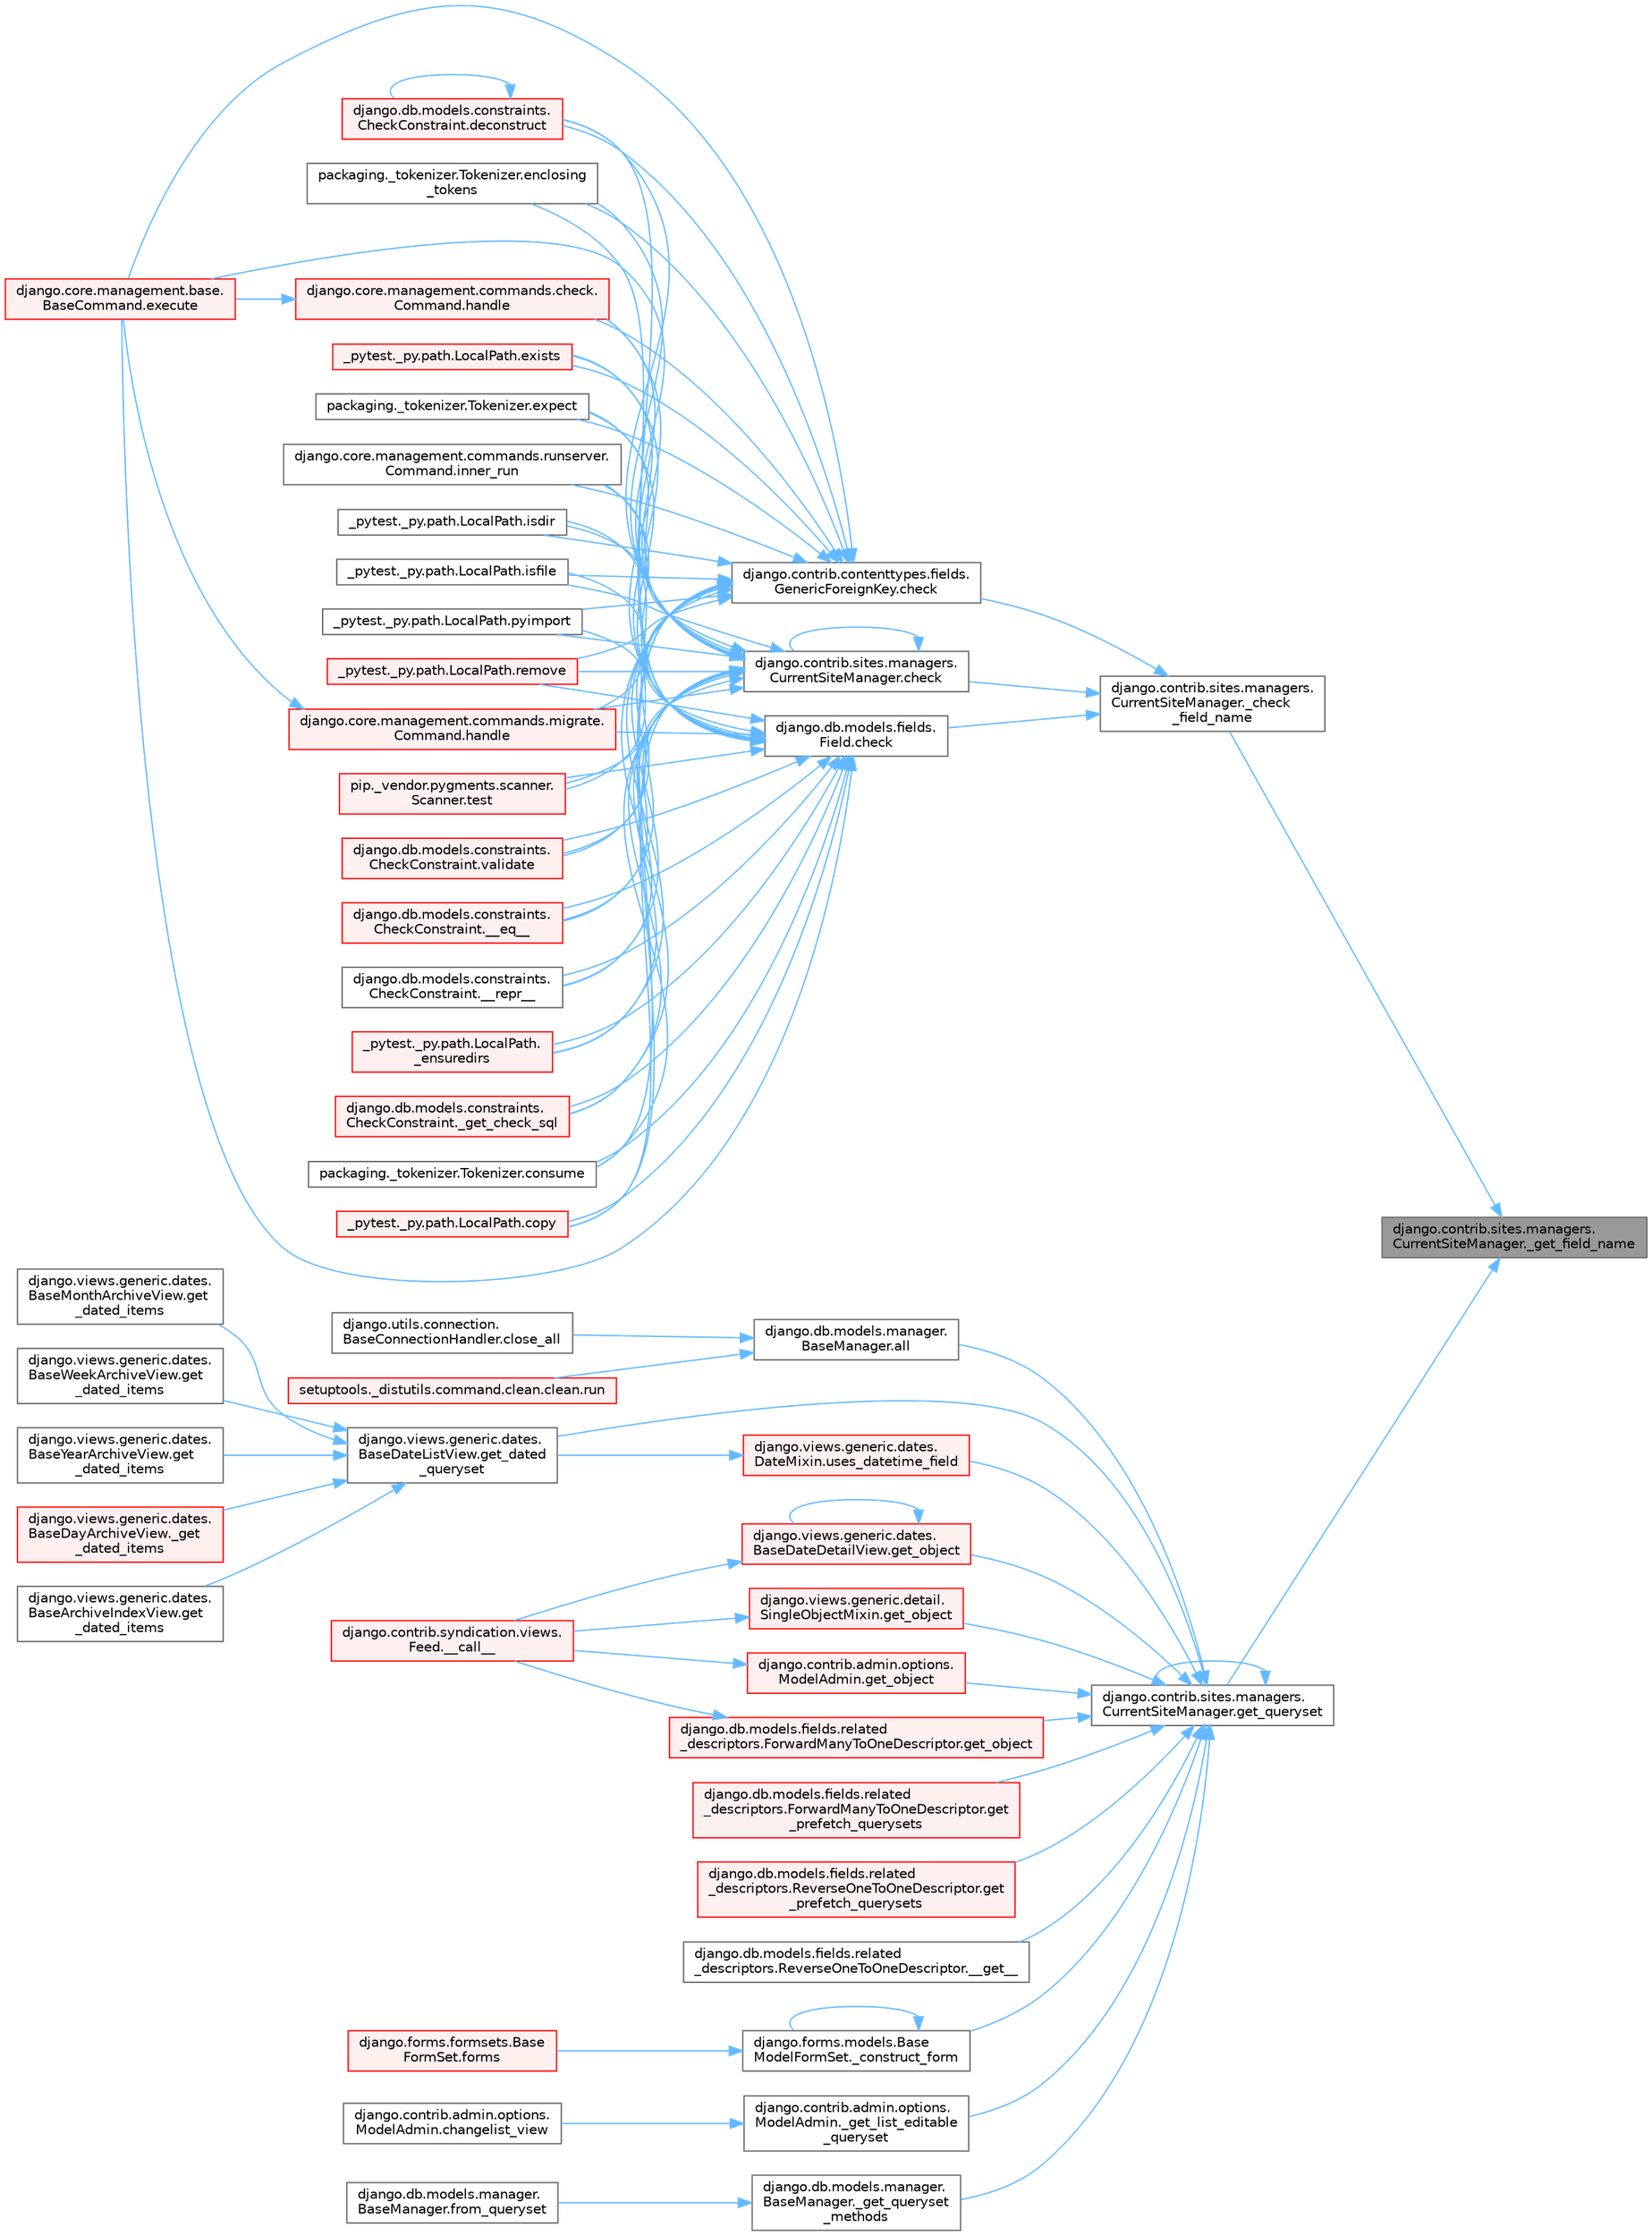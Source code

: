digraph "django.contrib.sites.managers.CurrentSiteManager._get_field_name"
{
 // LATEX_PDF_SIZE
  bgcolor="transparent";
  edge [fontname=Helvetica,fontsize=10,labelfontname=Helvetica,labelfontsize=10];
  node [fontname=Helvetica,fontsize=10,shape=box,height=0.2,width=0.4];
  rankdir="RL";
  Node1 [id="Node000001",label="django.contrib.sites.managers.\lCurrentSiteManager._get_field_name",height=0.2,width=0.4,color="gray40", fillcolor="grey60", style="filled", fontcolor="black",tooltip=" "];
  Node1 -> Node2 [id="edge1_Node000001_Node000002",dir="back",color="steelblue1",style="solid",tooltip=" "];
  Node2 [id="Node000002",label="django.contrib.sites.managers.\lCurrentSiteManager._check\l_field_name",height=0.2,width=0.4,color="grey40", fillcolor="white", style="filled",URL="$classdjango_1_1contrib_1_1sites_1_1managers_1_1_current_site_manager.html#a6b38540b60f8767d02f066b9792d84ba",tooltip=" "];
  Node2 -> Node3 [id="edge2_Node000002_Node000003",dir="back",color="steelblue1",style="solid",tooltip=" "];
  Node3 [id="Node000003",label="django.contrib.contenttypes.fields.\lGenericForeignKey.check",height=0.2,width=0.4,color="grey40", fillcolor="white", style="filled",URL="$classdjango_1_1contrib_1_1contenttypes_1_1fields_1_1_generic_foreign_key.html#a825d4540a94bc23ef0ce2a03f4ddb7fc",tooltip=" "];
  Node3 -> Node4 [id="edge3_Node000003_Node000004",dir="back",color="steelblue1",style="solid",tooltip=" "];
  Node4 [id="Node000004",label="django.db.models.constraints.\lCheckConstraint.__eq__",height=0.2,width=0.4,color="red", fillcolor="#FFF0F0", style="filled",URL="$classdjango_1_1db_1_1models_1_1constraints_1_1_check_constraint.html#a55875a553e53009967129f8b8a269475",tooltip=" "];
  Node3 -> Node13 [id="edge4_Node000003_Node000013",dir="back",color="steelblue1",style="solid",tooltip=" "];
  Node13 [id="Node000013",label="django.db.models.constraints.\lCheckConstraint.__repr__",height=0.2,width=0.4,color="grey40", fillcolor="white", style="filled",URL="$classdjango_1_1db_1_1models_1_1constraints_1_1_check_constraint.html#a5ee1e990e7235f77706fa7da45651b5f",tooltip=" "];
  Node3 -> Node14 [id="edge5_Node000003_Node000014",dir="back",color="steelblue1",style="solid",tooltip=" "];
  Node14 [id="Node000014",label="_pytest._py.path.LocalPath.\l_ensuredirs",height=0.2,width=0.4,color="red", fillcolor="#FFF0F0", style="filled",URL="$class__pytest_1_1__py_1_1path_1_1_local_path.html#a0fa56f7616aa9008fbda709b5bd46302",tooltip=" "];
  Node3 -> Node741 [id="edge6_Node000003_Node000741",dir="back",color="steelblue1",style="solid",tooltip=" "];
  Node741 [id="Node000741",label="django.db.models.constraints.\lCheckConstraint._get_check_sql",height=0.2,width=0.4,color="red", fillcolor="#FFF0F0", style="filled",URL="$classdjango_1_1db_1_1models_1_1constraints_1_1_check_constraint.html#ab552e7a1f32342445fc3de884f6602fa",tooltip=" "];
  Node3 -> Node729 [id="edge7_Node000003_Node000729",dir="back",color="steelblue1",style="solid",tooltip=" "];
  Node729 [id="Node000729",label="packaging._tokenizer.Tokenizer.consume",height=0.2,width=0.4,color="grey40", fillcolor="white", style="filled",URL="$classpackaging_1_1__tokenizer_1_1_tokenizer.html#aff74eaccaae690982aaaba5cb9a4d051",tooltip=" "];
  Node3 -> Node16 [id="edge8_Node000003_Node000016",dir="back",color="steelblue1",style="solid",tooltip=" "];
  Node16 [id="Node000016",label="_pytest._py.path.LocalPath.copy",height=0.2,width=0.4,color="red", fillcolor="#FFF0F0", style="filled",URL="$class__pytest_1_1__py_1_1path_1_1_local_path.html#a9eeecae0b90a7147e6bf23d6ea8fc6c0",tooltip=" "];
  Node3 -> Node744 [id="edge9_Node000003_Node000744",dir="back",color="steelblue1",style="solid",tooltip=" "];
  Node744 [id="Node000744",label="django.db.models.constraints.\lCheckConstraint.deconstruct",height=0.2,width=0.4,color="red", fillcolor="#FFF0F0", style="filled",URL="$classdjango_1_1db_1_1models_1_1constraints_1_1_check_constraint.html#ac92574d84d50d54d9cffa5abb756b970",tooltip=" "];
  Node744 -> Node744 [id="edge10_Node000744_Node000744",dir="back",color="steelblue1",style="solid",tooltip=" "];
  Node3 -> Node745 [id="edge11_Node000003_Node000745",dir="back",color="steelblue1",style="solid",tooltip=" "];
  Node745 [id="Node000745",label="packaging._tokenizer.Tokenizer.enclosing\l_tokens",height=0.2,width=0.4,color="grey40", fillcolor="white", style="filled",URL="$classpackaging_1_1__tokenizer_1_1_tokenizer.html#a27f8cfa7a5ed91e0cba1923b9b18da3d",tooltip=" "];
  Node3 -> Node746 [id="edge12_Node000003_Node000746",dir="back",color="steelblue1",style="solid",tooltip=" "];
  Node746 [id="Node000746",label="django.core.management.base.\lBaseCommand.execute",height=0.2,width=0.4,color="red", fillcolor="#FFF0F0", style="filled",URL="$classdjango_1_1core_1_1management_1_1base_1_1_base_command.html#a5621c1fb51be6a2deff6777d90c25ee0",tooltip=" "];
  Node3 -> Node747 [id="edge13_Node000003_Node000747",dir="back",color="steelblue1",style="solid",tooltip=" "];
  Node747 [id="Node000747",label="_pytest._py.path.LocalPath.exists",height=0.2,width=0.4,color="red", fillcolor="#FFF0F0", style="filled",URL="$class__pytest_1_1__py_1_1path_1_1_local_path.html#a3fbaec6b6f93562fa73a23530e92d148",tooltip=" "];
  Node3 -> Node748 [id="edge14_Node000003_Node000748",dir="back",color="steelblue1",style="solid",tooltip=" "];
  Node748 [id="Node000748",label="packaging._tokenizer.Tokenizer.expect",height=0.2,width=0.4,color="grey40", fillcolor="white", style="filled",URL="$classpackaging_1_1__tokenizer_1_1_tokenizer.html#a151b21b99f387eddd422cd0dcf2064dd",tooltip=" "];
  Node3 -> Node749 [id="edge15_Node000003_Node000749",dir="back",color="steelblue1",style="solid",tooltip=" "];
  Node749 [id="Node000749",label="django.core.management.commands.check.\lCommand.handle",height=0.2,width=0.4,color="red", fillcolor="#FFF0F0", style="filled",URL="$classdjango_1_1core_1_1management_1_1commands_1_1check_1_1_command.html#a4170f8ebcb94254dfffabf874e7c8a37",tooltip=" "];
  Node749 -> Node746 [id="edge16_Node000749_Node000746",dir="back",color="steelblue1",style="solid",tooltip=" "];
  Node3 -> Node879 [id="edge17_Node000003_Node000879",dir="back",color="steelblue1",style="solid",tooltip=" "];
  Node879 [id="Node000879",label="django.core.management.commands.migrate.\lCommand.handle",height=0.2,width=0.4,color="red", fillcolor="#FFF0F0", style="filled",URL="$classdjango_1_1core_1_1management_1_1commands_1_1migrate_1_1_command.html#a659ec347367471d5c828fc3520ebc0fa",tooltip=" "];
  Node879 -> Node746 [id="edge18_Node000879_Node000746",dir="back",color="steelblue1",style="solid",tooltip=" "];
  Node3 -> Node984 [id="edge19_Node000003_Node000984",dir="back",color="steelblue1",style="solid",tooltip=" "];
  Node984 [id="Node000984",label="django.core.management.commands.runserver.\lCommand.inner_run",height=0.2,width=0.4,color="grey40", fillcolor="white", style="filled",URL="$classdjango_1_1core_1_1management_1_1commands_1_1runserver_1_1_command.html#acfb4f8a23c7de4b2d14ba1acbe99e76c",tooltip=" "];
  Node3 -> Node1009 [id="edge20_Node000003_Node001009",dir="back",color="steelblue1",style="solid",tooltip=" "];
  Node1009 [id="Node001009",label="_pytest._py.path.LocalPath.isdir",height=0.2,width=0.4,color="grey40", fillcolor="white", style="filled",URL="$class__pytest_1_1__py_1_1path_1_1_local_path.html#a72eece012fd05a880c867add66eee8ed",tooltip=" "];
  Node3 -> Node1010 [id="edge21_Node000003_Node001010",dir="back",color="steelblue1",style="solid",tooltip=" "];
  Node1010 [id="Node001010",label="_pytest._py.path.LocalPath.isfile",height=0.2,width=0.4,color="grey40", fillcolor="white", style="filled",URL="$class__pytest_1_1__py_1_1path_1_1_local_path.html#a497c5830417224b5ca601bc706ed40fc",tooltip=" "];
  Node3 -> Node1011 [id="edge22_Node000003_Node001011",dir="back",color="steelblue1",style="solid",tooltip=" "];
  Node1011 [id="Node001011",label="_pytest._py.path.LocalPath.pyimport",height=0.2,width=0.4,color="grey40", fillcolor="white", style="filled",URL="$class__pytest_1_1__py_1_1path_1_1_local_path.html#aaf2fbd0a1a8554d138b60c28ca682b75",tooltip=" "];
  Node3 -> Node1012 [id="edge23_Node000003_Node001012",dir="back",color="steelblue1",style="solid",tooltip=" "];
  Node1012 [id="Node001012",label="_pytest._py.path.LocalPath.remove",height=0.2,width=0.4,color="red", fillcolor="#FFF0F0", style="filled",URL="$class__pytest_1_1__py_1_1path_1_1_local_path.html#ab03c51c4d1c02d97ecc0249f7d270d2c",tooltip=" "];
  Node3 -> Node1020 [id="edge24_Node000003_Node001020",dir="back",color="steelblue1",style="solid",tooltip=" "];
  Node1020 [id="Node001020",label="pip._vendor.pygments.scanner.\lScanner.test",height=0.2,width=0.4,color="red", fillcolor="#FFF0F0", style="filled",URL="$classpip_1_1__vendor_1_1pygments_1_1scanner_1_1_scanner.html#a6b521090362821e85c40252b24f39a1c",tooltip=" "];
  Node3 -> Node1022 [id="edge25_Node000003_Node001022",dir="back",color="steelblue1",style="solid",tooltip=" "];
  Node1022 [id="Node001022",label="django.db.models.constraints.\lCheckConstraint.validate",height=0.2,width=0.4,color="red", fillcolor="#FFF0F0", style="filled",URL="$classdjango_1_1db_1_1models_1_1constraints_1_1_check_constraint.html#a0c49f2501ccbac5b7ff5d6bd42ee916a",tooltip=" "];
  Node2 -> Node1100 [id="edge26_Node000002_Node001100",dir="back",color="steelblue1",style="solid",tooltip=" "];
  Node1100 [id="Node001100",label="django.contrib.sites.managers.\lCurrentSiteManager.check",height=0.2,width=0.4,color="grey40", fillcolor="white", style="filled",URL="$classdjango_1_1contrib_1_1sites_1_1managers_1_1_current_site_manager.html#a24104e33647bb4f4a78f9a3b6f815248",tooltip=" "];
  Node1100 -> Node4 [id="edge27_Node001100_Node000004",dir="back",color="steelblue1",style="solid",tooltip=" "];
  Node1100 -> Node13 [id="edge28_Node001100_Node000013",dir="back",color="steelblue1",style="solid",tooltip=" "];
  Node1100 -> Node14 [id="edge29_Node001100_Node000014",dir="back",color="steelblue1",style="solid",tooltip=" "];
  Node1100 -> Node741 [id="edge30_Node001100_Node000741",dir="back",color="steelblue1",style="solid",tooltip=" "];
  Node1100 -> Node1100 [id="edge31_Node001100_Node001100",dir="back",color="steelblue1",style="solid",tooltip=" "];
  Node1100 -> Node729 [id="edge32_Node001100_Node000729",dir="back",color="steelblue1",style="solid",tooltip=" "];
  Node1100 -> Node16 [id="edge33_Node001100_Node000016",dir="back",color="steelblue1",style="solid",tooltip=" "];
  Node1100 -> Node744 [id="edge34_Node001100_Node000744",dir="back",color="steelblue1",style="solid",tooltip=" "];
  Node1100 -> Node745 [id="edge35_Node001100_Node000745",dir="back",color="steelblue1",style="solid",tooltip=" "];
  Node1100 -> Node746 [id="edge36_Node001100_Node000746",dir="back",color="steelblue1",style="solid",tooltip=" "];
  Node1100 -> Node747 [id="edge37_Node001100_Node000747",dir="back",color="steelblue1",style="solid",tooltip=" "];
  Node1100 -> Node748 [id="edge38_Node001100_Node000748",dir="back",color="steelblue1",style="solid",tooltip=" "];
  Node1100 -> Node749 [id="edge39_Node001100_Node000749",dir="back",color="steelblue1",style="solid",tooltip=" "];
  Node1100 -> Node879 [id="edge40_Node001100_Node000879",dir="back",color="steelblue1",style="solid",tooltip=" "];
  Node1100 -> Node984 [id="edge41_Node001100_Node000984",dir="back",color="steelblue1",style="solid",tooltip=" "];
  Node1100 -> Node1009 [id="edge42_Node001100_Node001009",dir="back",color="steelblue1",style="solid",tooltip=" "];
  Node1100 -> Node1010 [id="edge43_Node001100_Node001010",dir="back",color="steelblue1",style="solid",tooltip=" "];
  Node1100 -> Node1011 [id="edge44_Node001100_Node001011",dir="back",color="steelblue1",style="solid",tooltip=" "];
  Node1100 -> Node1012 [id="edge45_Node001100_Node001012",dir="back",color="steelblue1",style="solid",tooltip=" "];
  Node1100 -> Node1020 [id="edge46_Node001100_Node001020",dir="back",color="steelblue1",style="solid",tooltip=" "];
  Node1100 -> Node1022 [id="edge47_Node001100_Node001022",dir="back",color="steelblue1",style="solid",tooltip=" "];
  Node2 -> Node1101 [id="edge48_Node000002_Node001101",dir="back",color="steelblue1",style="solid",tooltip=" "];
  Node1101 [id="Node001101",label="django.db.models.fields.\lField.check",height=0.2,width=0.4,color="grey40", fillcolor="white", style="filled",URL="$classdjango_1_1db_1_1models_1_1fields_1_1_field.html#ad2ebd34e73f0b1ff16ba6b6f155633ac",tooltip=" "];
  Node1101 -> Node4 [id="edge49_Node001101_Node000004",dir="back",color="steelblue1",style="solid",tooltip=" "];
  Node1101 -> Node13 [id="edge50_Node001101_Node000013",dir="back",color="steelblue1",style="solid",tooltip=" "];
  Node1101 -> Node14 [id="edge51_Node001101_Node000014",dir="back",color="steelblue1",style="solid",tooltip=" "];
  Node1101 -> Node741 [id="edge52_Node001101_Node000741",dir="back",color="steelblue1",style="solid",tooltip=" "];
  Node1101 -> Node729 [id="edge53_Node001101_Node000729",dir="back",color="steelblue1",style="solid",tooltip=" "];
  Node1101 -> Node16 [id="edge54_Node001101_Node000016",dir="back",color="steelblue1",style="solid",tooltip=" "];
  Node1101 -> Node744 [id="edge55_Node001101_Node000744",dir="back",color="steelblue1",style="solid",tooltip=" "];
  Node1101 -> Node745 [id="edge56_Node001101_Node000745",dir="back",color="steelblue1",style="solid",tooltip=" "];
  Node1101 -> Node746 [id="edge57_Node001101_Node000746",dir="back",color="steelblue1",style="solid",tooltip=" "];
  Node1101 -> Node747 [id="edge58_Node001101_Node000747",dir="back",color="steelblue1",style="solid",tooltip=" "];
  Node1101 -> Node748 [id="edge59_Node001101_Node000748",dir="back",color="steelblue1",style="solid",tooltip=" "];
  Node1101 -> Node749 [id="edge60_Node001101_Node000749",dir="back",color="steelblue1",style="solid",tooltip=" "];
  Node1101 -> Node879 [id="edge61_Node001101_Node000879",dir="back",color="steelblue1",style="solid",tooltip=" "];
  Node1101 -> Node984 [id="edge62_Node001101_Node000984",dir="back",color="steelblue1",style="solid",tooltip=" "];
  Node1101 -> Node1009 [id="edge63_Node001101_Node001009",dir="back",color="steelblue1",style="solid",tooltip=" "];
  Node1101 -> Node1010 [id="edge64_Node001101_Node001010",dir="back",color="steelblue1",style="solid",tooltip=" "];
  Node1101 -> Node1011 [id="edge65_Node001101_Node001011",dir="back",color="steelblue1",style="solid",tooltip=" "];
  Node1101 -> Node1012 [id="edge66_Node001101_Node001012",dir="back",color="steelblue1",style="solid",tooltip=" "];
  Node1101 -> Node1020 [id="edge67_Node001101_Node001020",dir="back",color="steelblue1",style="solid",tooltip=" "];
  Node1101 -> Node1022 [id="edge68_Node001101_Node001022",dir="back",color="steelblue1",style="solid",tooltip=" "];
  Node1 -> Node3180 [id="edge69_Node000001_Node003180",dir="back",color="steelblue1",style="solid",tooltip=" "];
  Node3180 [id="Node003180",label="django.contrib.sites.managers.\lCurrentSiteManager.get_queryset",height=0.2,width=0.4,color="grey40", fillcolor="white", style="filled",URL="$classdjango_1_1contrib_1_1sites_1_1managers_1_1_current_site_manager.html#a1889434ddf70c93854e44489319c1a1f",tooltip=" "];
  Node3180 -> Node2742 [id="edge70_Node003180_Node002742",dir="back",color="steelblue1",style="solid",tooltip=" "];
  Node2742 [id="Node002742",label="django.db.models.fields.related\l_descriptors.ReverseOneToOneDescriptor.__get__",height=0.2,width=0.4,color="grey40", fillcolor="white", style="filled",URL="$classdjango_1_1db_1_1models_1_1fields_1_1related__descriptors_1_1_reverse_one_to_one_descriptor.html#ad62c522f9bb4b91174a3437b3f978f6b",tooltip=" "];
  Node3180 -> Node731 [id="edge71_Node003180_Node000731",dir="back",color="steelblue1",style="solid",tooltip=" "];
  Node731 [id="Node000731",label="django.forms.models.Base\lModelFormSet._construct_form",height=0.2,width=0.4,color="grey40", fillcolor="white", style="filled",URL="$classdjango_1_1forms_1_1models_1_1_base_model_form_set.html#a2318f52c4f2963f7674c8e15e2f3c324",tooltip=" "];
  Node731 -> Node731 [id="edge72_Node000731_Node000731",dir="back",color="steelblue1",style="solid",tooltip=" "];
  Node731 -> Node118 [id="edge73_Node000731_Node000118",dir="back",color="steelblue1",style="solid",tooltip=" "];
  Node118 [id="Node000118",label="django.forms.formsets.Base\lFormSet.forms",height=0.2,width=0.4,color="red", fillcolor="#FFF0F0", style="filled",URL="$classdjango_1_1forms_1_1formsets_1_1_base_form_set.html#a398234150267aa3c6dceaa20a7a507f1",tooltip=" "];
  Node3180 -> Node2743 [id="edge74_Node003180_Node002743",dir="back",color="steelblue1",style="solid",tooltip=" "];
  Node2743 [id="Node002743",label="django.contrib.admin.options.\lModelAdmin._get_list_editable\l_queryset",height=0.2,width=0.4,color="grey40", fillcolor="white", style="filled",URL="$classdjango_1_1contrib_1_1admin_1_1options_1_1_model_admin.html#ae453d8065f838cd81cab58bc5797fd99",tooltip=" "];
  Node2743 -> Node1760 [id="edge75_Node002743_Node001760",dir="back",color="steelblue1",style="solid",tooltip=" "];
  Node1760 [id="Node001760",label="django.contrib.admin.options.\lModelAdmin.changelist_view",height=0.2,width=0.4,color="grey40", fillcolor="white", style="filled",URL="$classdjango_1_1contrib_1_1admin_1_1options_1_1_model_admin.html#af5f3d8010317ded7325e649561a4d909",tooltip=" "];
  Node3180 -> Node2744 [id="edge76_Node003180_Node002744",dir="back",color="steelblue1",style="solid",tooltip=" "];
  Node2744 [id="Node002744",label="django.db.models.manager.\lBaseManager._get_queryset\l_methods",height=0.2,width=0.4,color="grey40", fillcolor="white", style="filled",URL="$classdjango_1_1db_1_1models_1_1manager_1_1_base_manager.html#a7ef7be0dacbeaa96e518c225b954d2c4",tooltip=" "];
  Node2744 -> Node2745 [id="edge77_Node002744_Node002745",dir="back",color="steelblue1",style="solid",tooltip=" "];
  Node2745 [id="Node002745",label="django.db.models.manager.\lBaseManager.from_queryset",height=0.2,width=0.4,color="grey40", fillcolor="white", style="filled",URL="$classdjango_1_1db_1_1models_1_1manager_1_1_base_manager.html#a539a31c3e4714b562c785d374a2dbc9b",tooltip=" "];
  Node3180 -> Node2746 [id="edge78_Node003180_Node002746",dir="back",color="steelblue1",style="solid",tooltip=" "];
  Node2746 [id="Node002746",label="django.db.models.manager.\lBaseManager.all",height=0.2,width=0.4,color="grey40", fillcolor="white", style="filled",URL="$classdjango_1_1db_1_1models_1_1manager_1_1_base_manager.html#a348dacddedfc163dc130f6c2620869b0",tooltip=" "];
  Node2746 -> Node2747 [id="edge79_Node002746_Node002747",dir="back",color="steelblue1",style="solid",tooltip=" "];
  Node2747 [id="Node002747",label="django.utils.connection.\lBaseConnectionHandler.close_all",height=0.2,width=0.4,color="grey40", fillcolor="white", style="filled",URL="$classdjango_1_1utils_1_1connection_1_1_base_connection_handler.html#a2dbd9163239e828581c41273647476dc",tooltip=" "];
  Node2746 -> Node2748 [id="edge80_Node002746_Node002748",dir="back",color="steelblue1",style="solid",tooltip=" "];
  Node2748 [id="Node002748",label="setuptools._distutils.command.clean.clean.run",height=0.2,width=0.4,color="red", fillcolor="#FFF0F0", style="filled",URL="$classsetuptools_1_1__distutils_1_1command_1_1clean_1_1clean.html#a578cf5beb91399cf9f10329bcd7e0dd5",tooltip=" "];
  Node3180 -> Node2749 [id="edge81_Node003180_Node002749",dir="back",color="steelblue1",style="solid",tooltip=" "];
  Node2749 [id="Node002749",label="django.views.generic.dates.\lBaseDateListView.get_dated\l_queryset",height=0.2,width=0.4,color="grey40", fillcolor="white", style="filled",URL="$classdjango_1_1views_1_1generic_1_1dates_1_1_base_date_list_view.html#ad97300c63f99eef4ed95aa9d8f73520b",tooltip=" "];
  Node2749 -> Node2750 [id="edge82_Node002749_Node002750",dir="back",color="steelblue1",style="solid",tooltip=" "];
  Node2750 [id="Node002750",label="django.views.generic.dates.\lBaseDayArchiveView._get\l_dated_items",height=0.2,width=0.4,color="red", fillcolor="#FFF0F0", style="filled",URL="$classdjango_1_1views_1_1generic_1_1dates_1_1_base_day_archive_view.html#a3ca193a0859b2fbe8f0ae162272652f8",tooltip=" "];
  Node2749 -> Node2753 [id="edge83_Node002749_Node002753",dir="back",color="steelblue1",style="solid",tooltip=" "];
  Node2753 [id="Node002753",label="django.views.generic.dates.\lBaseArchiveIndexView.get\l_dated_items",height=0.2,width=0.4,color="grey40", fillcolor="white", style="filled",URL="$classdjango_1_1views_1_1generic_1_1dates_1_1_base_archive_index_view.html#ab9794c8a807f2b820629179ebfc41e2c",tooltip=" "];
  Node2749 -> Node2754 [id="edge84_Node002749_Node002754",dir="back",color="steelblue1",style="solid",tooltip=" "];
  Node2754 [id="Node002754",label="django.views.generic.dates.\lBaseMonthArchiveView.get\l_dated_items",height=0.2,width=0.4,color="grey40", fillcolor="white", style="filled",URL="$classdjango_1_1views_1_1generic_1_1dates_1_1_base_month_archive_view.html#ae62ad9b839e3904bd2162b5e92b6d02d",tooltip=" "];
  Node2749 -> Node2755 [id="edge85_Node002749_Node002755",dir="back",color="steelblue1",style="solid",tooltip=" "];
  Node2755 [id="Node002755",label="django.views.generic.dates.\lBaseWeekArchiveView.get\l_dated_items",height=0.2,width=0.4,color="grey40", fillcolor="white", style="filled",URL="$classdjango_1_1views_1_1generic_1_1dates_1_1_base_week_archive_view.html#a4217000f6b9b08cbc97f6b079ad98ea5",tooltip=" "];
  Node2749 -> Node2756 [id="edge86_Node002749_Node002756",dir="back",color="steelblue1",style="solid",tooltip=" "];
  Node2756 [id="Node002756",label="django.views.generic.dates.\lBaseYearArchiveView.get\l_dated_items",height=0.2,width=0.4,color="grey40", fillcolor="white", style="filled",URL="$classdjango_1_1views_1_1generic_1_1dates_1_1_base_year_archive_view.html#af1e2e3364ceacb5fd46eef85345ee94a",tooltip=" "];
  Node3180 -> Node2757 [id="edge87_Node003180_Node002757",dir="back",color="steelblue1",style="solid",tooltip=" "];
  Node2757 [id="Node002757",label="django.contrib.admin.options.\lModelAdmin.get_object",height=0.2,width=0.4,color="red", fillcolor="#FFF0F0", style="filled",URL="$classdjango_1_1contrib_1_1admin_1_1options_1_1_model_admin.html#ac7b9acc5607b931a130f004f73adcc6c",tooltip=" "];
  Node2757 -> Node1773 [id="edge88_Node002757_Node001773",dir="back",color="steelblue1",style="solid",tooltip=" "];
  Node1773 [id="Node001773",label="django.contrib.syndication.views.\lFeed.__call__",height=0.2,width=0.4,color="red", fillcolor="#FFF0F0", style="filled",URL="$classdjango_1_1contrib_1_1syndication_1_1views_1_1_feed.html#ac7a9680a1b709d8eb37ae3c6ce000220",tooltip=" "];
  Node3180 -> Node2705 [id="edge89_Node003180_Node002705",dir="back",color="steelblue1",style="solid",tooltip=" "];
  Node2705 [id="Node002705",label="django.db.models.fields.related\l_descriptors.ForwardManyToOneDescriptor.get_object",height=0.2,width=0.4,color="red", fillcolor="#FFF0F0", style="filled",URL="$classdjango_1_1db_1_1models_1_1fields_1_1related__descriptors_1_1_forward_many_to_one_descriptor.html#a53e30c8b305a3998dd43c1e6357e4bc4",tooltip=" "];
  Node2705 -> Node1773 [id="edge90_Node002705_Node001773",dir="back",color="steelblue1",style="solid",tooltip=" "];
  Node3180 -> Node2758 [id="edge91_Node003180_Node002758",dir="back",color="steelblue1",style="solid",tooltip=" "];
  Node2758 [id="Node002758",label="django.views.generic.dates.\lBaseDateDetailView.get_object",height=0.2,width=0.4,color="red", fillcolor="#FFF0F0", style="filled",URL="$classdjango_1_1views_1_1generic_1_1dates_1_1_base_date_detail_view.html#a7c08557dbbb8af87ec6f8fab884e6f5e",tooltip=" "];
  Node2758 -> Node1773 [id="edge92_Node002758_Node001773",dir="back",color="steelblue1",style="solid",tooltip=" "];
  Node2758 -> Node2758 [id="edge93_Node002758_Node002758",dir="back",color="steelblue1",style="solid",tooltip=" "];
  Node3180 -> Node2759 [id="edge94_Node003180_Node002759",dir="back",color="steelblue1",style="solid",tooltip=" "];
  Node2759 [id="Node002759",label="django.views.generic.detail.\lSingleObjectMixin.get_object",height=0.2,width=0.4,color="red", fillcolor="#FFF0F0", style="filled",URL="$classdjango_1_1views_1_1generic_1_1detail_1_1_single_object_mixin.html#ab853f97e997d069a858d4bb5e93092ad",tooltip=" "];
  Node2759 -> Node1773 [id="edge95_Node002759_Node001773",dir="back",color="steelblue1",style="solid",tooltip=" "];
  Node3180 -> Node2740 [id="edge96_Node003180_Node002740",dir="back",color="steelblue1",style="solid",tooltip=" "];
  Node2740 [id="Node002740",label="django.db.models.fields.related\l_descriptors.ForwardManyToOneDescriptor.get\l_prefetch_querysets",height=0.2,width=0.4,color="red", fillcolor="#FFF0F0", style="filled",URL="$classdjango_1_1db_1_1models_1_1fields_1_1related__descriptors_1_1_forward_many_to_one_descriptor.html#a9838765ed5b0cd8063af62a3590596b3",tooltip=" "];
  Node3180 -> Node2760 [id="edge97_Node003180_Node002760",dir="back",color="steelblue1",style="solid",tooltip=" "];
  Node2760 [id="Node002760",label="django.db.models.fields.related\l_descriptors.ReverseOneToOneDescriptor.get\l_prefetch_querysets",height=0.2,width=0.4,color="red", fillcolor="#FFF0F0", style="filled",URL="$classdjango_1_1db_1_1models_1_1fields_1_1related__descriptors_1_1_reverse_one_to_one_descriptor.html#a32881d523d9f0158510fcd0eaaa5e2a7",tooltip=" "];
  Node3180 -> Node3180 [id="edge98_Node003180_Node003180",dir="back",color="steelblue1",style="solid",tooltip=" "];
  Node3180 -> Node2761 [id="edge99_Node003180_Node002761",dir="back",color="steelblue1",style="solid",tooltip=" "];
  Node2761 [id="Node002761",label="django.views.generic.dates.\lDateMixin.uses_datetime_field",height=0.2,width=0.4,color="red", fillcolor="#FFF0F0", style="filled",URL="$classdjango_1_1views_1_1generic_1_1dates_1_1_date_mixin.html#a1fb37f57858e32a16ec5b6328ae68adb",tooltip=" "];
  Node2761 -> Node2749 [id="edge100_Node002761_Node002749",dir="back",color="steelblue1",style="solid",tooltip=" "];
}
